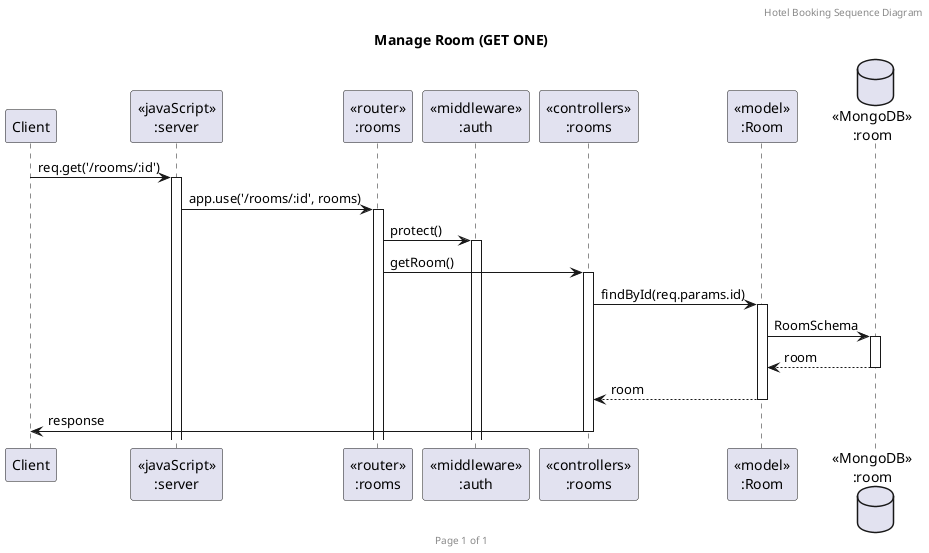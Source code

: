 @startuml Manage Room (GET ONE)

header Hotel Booking Sequence Diagram
footer Page %page% of %lastpage%
title "Manage Room (GET ONE)"

participant "Client" as client
participant "<<javaScript>>\n:server" as server
participant "<<router>>\n:rooms" as routerRooms
participant "<<middleware>>\n:auth" as authMiddleware
participant "<<controllers>>\n:rooms" as controllersRoom
participant "<<model>>\n:Room" as modelRoom
database "<<MongoDB>>\n:room" as RoomDatabase

client->server ++:req.get('/rooms/:id')
server->routerRooms ++:app.use('/rooms/:id', rooms)
routerRooms -> authMiddleware ++:protect()
routerRooms -> controllersRoom ++:getRoom()
controllersRoom->modelRoom ++:findById(req.params.id)
modelRoom ->RoomDatabase ++: RoomSchema
RoomDatabase --> modelRoom --: room
controllersRoom <-- modelRoom --:room
controllersRoom->client --:response

@enduml